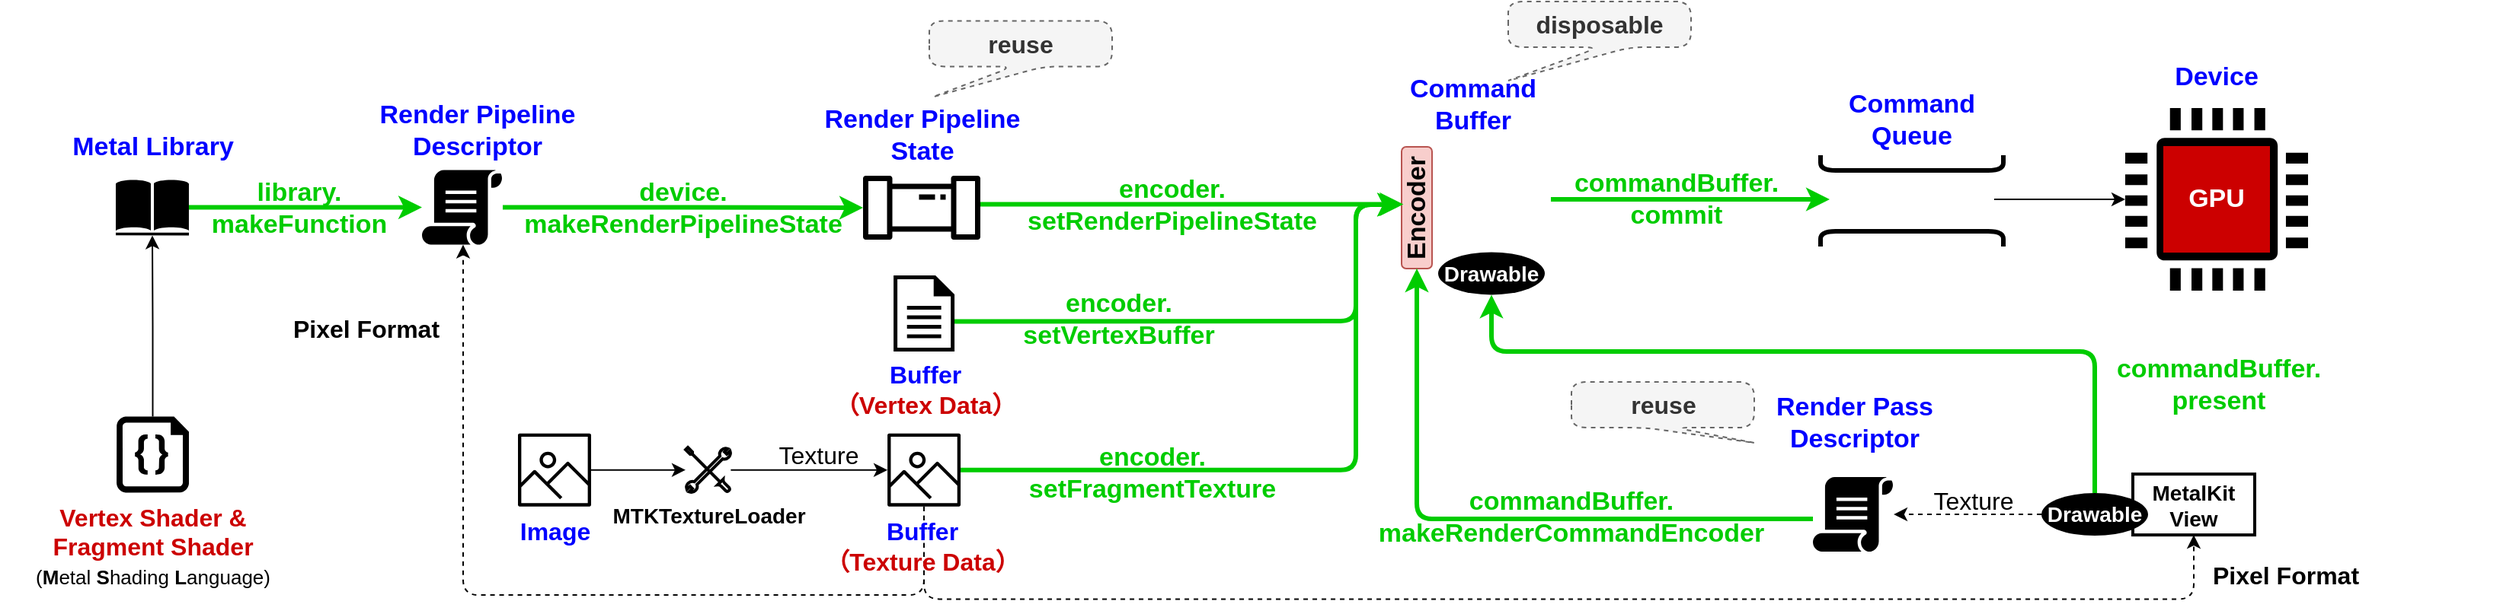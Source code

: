 <mxfile version="21.6.8" type="google">
  <diagram name="ページ1" id="CAR7LNhN3lg9KbOMNgop">
    <mxGraphModel grid="1" page="1" gridSize="10" guides="1" tooltips="1" connect="1" arrows="1" fold="1" pageScale="1" pageWidth="1169" pageHeight="827" math="0" shadow="0">
      <root>
        <mxCell id="0" />
        <mxCell id="1" parent="0" />
        <mxCell id="C9-7CEBXYub4_I-BHrXA-1" value="Encoder" style="rounded=1;whiteSpace=wrap;html=1;rotation=-90;fontStyle=1;fontSize=17;fillColor=#f8cecc;strokeColor=#b85450;" vertex="1" parent="1">
          <mxGeometry x="890" y="95.5" width="80" height="20" as="geometry" />
        </mxCell>
        <mxCell id="C9-7CEBXYub4_I-BHrXA-2" style="edgeStyle=orthogonalEdgeStyle;shape=connector;rounded=1;orthogonalLoop=1;jettySize=auto;html=1;dashed=1;labelBackgroundColor=default;strokeColor=default;fontFamily=Helvetica;fontSize=11;fontColor=default;endArrow=classic;" edge="1" parent="1" source="C9-7CEBXYub4_I-BHrXA-40" target="C9-7CEBXYub4_I-BHrXA-51">
          <mxGeometry relative="1" as="geometry">
            <mxPoint x="1230" y="290.7" as="sourcePoint" />
            <mxPoint x="570" y="320.7" as="targetPoint" />
            <Array as="points">
              <mxPoint x="1140" y="362.7" />
              <mxPoint x="480" y="362.7" />
            </Array>
          </mxGeometry>
        </mxCell>
        <mxCell id="C9-7CEBXYub4_I-BHrXA-3" style="edgeStyle=orthogonalEdgeStyle;rounded=0;orthogonalLoop=1;jettySize=auto;html=1;strokeColor=#00CC00;strokeWidth=3;fillColor=#d5e8d4;" edge="1" parent="1" source="C9-7CEBXYub4_I-BHrXA-9" target="C9-7CEBXYub4_I-BHrXA-14">
          <mxGeometry relative="1" as="geometry" />
        </mxCell>
        <mxCell id="C9-7CEBXYub4_I-BHrXA-4" value="&lt;font style=&quot;font-size: 17px;&quot;&gt;&lt;span style=&quot;font-size: 17px;&quot;&gt;library.&lt;br&gt;makeFunction&lt;/span&gt;&lt;/font&gt;" style="edgeLabel;html=1;align=center;verticalAlign=middle;resizable=0;points=[];labelBackgroundColor=none;fontSize=17;fontStyle=1;fontColor=#00CC00;" vertex="1" connectable="0" parent="C9-7CEBXYub4_I-BHrXA-3">
          <mxGeometry x="-0.252" relative="1" as="geometry">
            <mxPoint x="15" as="offset" />
          </mxGeometry>
        </mxCell>
        <mxCell id="C9-7CEBXYub4_I-BHrXA-5" style="edgeStyle=orthogonalEdgeStyle;rounded=0;orthogonalLoop=1;jettySize=auto;html=1;strokeColor=#00CC00;strokeWidth=3;fillColor=#d5e8d4;fontStyle=1;fontSize=17;" edge="1" parent="1" source="C9-7CEBXYub4_I-BHrXA-14" target="C9-7CEBXYub4_I-BHrXA-16">
          <mxGeometry relative="1" as="geometry" />
        </mxCell>
        <mxCell id="C9-7CEBXYub4_I-BHrXA-6" value="&lt;font style=&quot;font-size: 17px;&quot; color=&quot;#00cc00&quot;&gt;&lt;b&gt;device.&lt;br&gt;makeRenderPipelineState&lt;/b&gt;&lt;/font&gt;" style="edgeLabel;html=1;align=center;verticalAlign=middle;resizable=0;points=[];labelBackgroundColor=none;" vertex="1" connectable="0" parent="C9-7CEBXYub4_I-BHrXA-5">
          <mxGeometry x="-0.155" y="1" relative="1" as="geometry">
            <mxPoint x="18" y="1" as="offset" />
          </mxGeometry>
        </mxCell>
        <mxCell id="C9-7CEBXYub4_I-BHrXA-7" style="edgeStyle=orthogonalEdgeStyle;rounded=0;orthogonalLoop=1;jettySize=auto;html=1;strokeWidth=3;strokeColor=#00CC00;fillColor=#d5e8d4;entryX=0.528;entryY=0.058;entryDx=0;entryDy=0;entryPerimeter=0;" edge="1" parent="1" source="C9-7CEBXYub4_I-BHrXA-16" target="C9-7CEBXYub4_I-BHrXA-1">
          <mxGeometry relative="1" as="geometry">
            <Array as="points">
              <mxPoint x="823" y="102.7" />
            </Array>
            <mxPoint x="748" y="110.7" as="sourcePoint" />
            <mxPoint x="910" y="52.7" as="targetPoint" />
          </mxGeometry>
        </mxCell>
        <mxCell id="C9-7CEBXYub4_I-BHrXA-8" value="encoder.&lt;br style=&quot;font-size: 17px;&quot;&gt;setRenderPipelineState" style="edgeLabel;html=1;align=center;verticalAlign=middle;resizable=0;points=[];labelBackgroundColor=none;fontSize=17;fontStyle=1;fontColor=#00CC00;" vertex="1" connectable="0" parent="C9-7CEBXYub4_I-BHrXA-7">
          <mxGeometry x="-0.285" relative="1" as="geometry">
            <mxPoint x="26" as="offset" />
          </mxGeometry>
        </mxCell>
        <mxCell id="C9-7CEBXYub4_I-BHrXA-9" value="" style="shadow=0;dashed=0;html=1;strokeColor=none;fillColor=#000000;labelPosition=center;verticalLabelPosition=bottom;verticalAlign=top;align=center;outlineConnect=0;shape=mxgraph.veeam.library;container=0;" vertex="1" parent="1">
          <mxGeometry x="76" y="86.9" width="48" height="36.8" as="geometry" />
        </mxCell>
        <mxCell id="C9-7CEBXYub4_I-BHrXA-10" value="Metal Library" style="text;html=1;align=center;verticalAlign=middle;resizable=0;points=[];autosize=1;strokeColor=none;fillColor=none;fontSize=17;container=0;fontColor=#0000ff;fontStyle=1" vertex="1" parent="1">
          <mxGeometry x="35" y="51" width="130" height="30" as="geometry" />
        </mxCell>
        <mxCell id="C9-7CEBXYub4_I-BHrXA-11" style="edgeStyle=orthogonalEdgeStyle;rounded=0;orthogonalLoop=1;jettySize=auto;html=1;" edge="1" parent="1" source="C9-7CEBXYub4_I-BHrXA-12" target="C9-7CEBXYub4_I-BHrXA-9">
          <mxGeometry relative="1" as="geometry" />
        </mxCell>
        <mxCell id="C9-7CEBXYub4_I-BHrXA-12" value="" style="verticalLabelPosition=bottom;html=1;verticalAlign=top;align=center;strokeColor=none;fillColor=#000000;shape=mxgraph.azure.code_file;pointerEvents=1;container=0;" vertex="1" parent="1">
          <mxGeometry x="76.5" y="242.7" width="47.5" height="50" as="geometry" />
        </mxCell>
        <mxCell id="C9-7CEBXYub4_I-BHrXA-13" value="&lt;font color=&quot;#cc0000&quot;&gt;&lt;b&gt;Vertex Shader &amp;amp;&lt;br&gt;Fragment Shader&lt;/b&gt;&lt;/font&gt;&lt;br&gt;&lt;font style=&quot;font-size: 13px;&quot;&gt;(&lt;b&gt;M&lt;/b&gt;etal &lt;b&gt;S&lt;/b&gt;hading&amp;nbsp;&lt;b&gt;L&lt;/b&gt;anguage)&lt;/font&gt;" style="text;html=1;align=center;verticalAlign=middle;resizable=0;points=[];autosize=1;strokeColor=none;fillColor=none;fontSize=16;container=0;" vertex="1" parent="1">
          <mxGeometry x="10" y="292.7" width="180" height="70" as="geometry" />
        </mxCell>
        <mxCell id="C9-7CEBXYub4_I-BHrXA-14" value="" style="sketch=0;pointerEvents=1;shadow=0;dashed=0;html=1;strokeColor=none;fillColor=#000000;labelPosition=center;verticalLabelPosition=bottom;verticalAlign=top;outlineConnect=0;align=center;shape=mxgraph.office.concepts.script;container=0;" vertex="1" parent="1">
          <mxGeometry x="277" y="80.8" width="53" height="49" as="geometry" />
        </mxCell>
        <mxCell id="C9-7CEBXYub4_I-BHrXA-15" value="Render Pipeline&lt;br style=&quot;font-size: 17px;&quot;&gt;Descriptor" style="text;html=1;align=center;verticalAlign=middle;resizable=0;points=[];autosize=1;strokeColor=none;fillColor=none;fontSize=17;container=0;fontColor=#0000FF;fontStyle=1" vertex="1" parent="1">
          <mxGeometry x="238" y="29.7" width="150" height="50" as="geometry" />
        </mxCell>
        <mxCell id="C9-7CEBXYub4_I-BHrXA-16" value="" style="sketch=0;outlineConnect=0;fontColor=#232F3E;gradientColor=none;fillColor=#000000;strokeColor=none;dashed=0;verticalLabelPosition=bottom;verticalAlign=top;align=center;html=1;fontSize=12;fontStyle=0;aspect=fixed;pointerEvents=1;shape=mxgraph.aws4.iot_analytics_pipeline;container=0;" vertex="1" parent="1">
          <mxGeometry x="566" y="84.5" width="78" height="42" as="geometry" />
        </mxCell>
        <mxCell id="C9-7CEBXYub4_I-BHrXA-17" style="edgeStyle=orthogonalEdgeStyle;rounded=0;orthogonalLoop=1;jettySize=auto;html=1;entryX=0;entryY=0.5;entryDx=0;entryDy=0;strokeWidth=3;strokeColor=#00CC00;fontColor=default;fillColor=#d5e8d4;" edge="1" parent="1" source="C9-7CEBXYub4_I-BHrXA-55" target="C9-7CEBXYub4_I-BHrXA-61">
          <mxGeometry relative="1" as="geometry">
            <mxPoint x="1280" y="101" as="sourcePoint" />
            <Array as="points">
              <mxPoint x="1070" y="100" />
              <mxPoint x="1070" y="100" />
            </Array>
          </mxGeometry>
        </mxCell>
        <mxCell id="C9-7CEBXYub4_I-BHrXA-18" value="&lt;font color=&quot;#00cc00&quot;&gt;commandBuffer.&lt;br&gt;commit&lt;/font&gt;" style="edgeLabel;html=1;align=center;verticalAlign=middle;resizable=0;points=[];labelBackgroundColor=none;fontStyle=1;fontSize=17;fontColor=#808080;" vertex="1" connectable="0" parent="C9-7CEBXYub4_I-BHrXA-17">
          <mxGeometry x="-0.299" y="-2" relative="1" as="geometry">
            <mxPoint x="18" y="-2" as="offset" />
          </mxGeometry>
        </mxCell>
        <mxCell id="C9-7CEBXYub4_I-BHrXA-19" style="edgeStyle=orthogonalEdgeStyle;rounded=0;orthogonalLoop=1;jettySize=auto;html=1;" edge="1" parent="1" source="C9-7CEBXYub4_I-BHrXA-63" target="C9-7CEBXYub4_I-BHrXA-21">
          <mxGeometry relative="1" as="geometry">
            <mxPoint x="1635" y="71" as="targetPoint" />
          </mxGeometry>
        </mxCell>
        <mxCell id="C9-7CEBXYub4_I-BHrXA-20" value="" style="group" vertex="1" connectable="0" parent="1">
          <mxGeometry x="1395" y="40" width="120" height="120" as="geometry" />
        </mxCell>
        <mxCell id="C9-7CEBXYub4_I-BHrXA-21" value="" style="pointerEvents=1;shadow=0;dashed=0;html=1;strokeColor=none;fillColor=#000000;labelPosition=center;verticalLabelPosition=bottom;verticalAlign=top;align=center;outlineConnect=0;shape=mxgraph.veeam.cpu;container=0;" vertex="1" parent="C9-7CEBXYub4_I-BHrXA-20">
          <mxGeometry width="120" height="120" as="geometry" />
        </mxCell>
        <mxCell id="C9-7CEBXYub4_I-BHrXA-22" value="&lt;font&gt;GPU&lt;/font&gt;" style="rounded=0;whiteSpace=wrap;html=1;fontStyle=1;fontSize=17;strokeColor=none;fillColor=#CC0000;fontColor=#ffffff;" vertex="1" parent="C9-7CEBXYub4_I-BHrXA-20">
          <mxGeometry x="25" y="25" width="70" height="70" as="geometry" />
        </mxCell>
        <mxCell id="C9-7CEBXYub4_I-BHrXA-23" value="Device" style="rounded=0;whiteSpace=wrap;html=1;fontStyle=1;fontSize=17;fontColor=#0000FF;strokeColor=none;fillColor=none;container=0;" vertex="1" parent="1">
          <mxGeometry x="1390" width="130" height="40" as="geometry" />
        </mxCell>
        <mxCell id="C9-7CEBXYub4_I-BHrXA-24" value="" style="rounded=0;whiteSpace=wrap;html=1;fillColor=none;strokeColor=none;" vertex="1" parent="1">
          <mxGeometry width="40" height="40" as="geometry" />
        </mxCell>
        <mxCell id="C9-7CEBXYub4_I-BHrXA-25" value="" style="rounded=0;whiteSpace=wrap;html=1;fillColor=none;strokeColor=none;" vertex="1" parent="1">
          <mxGeometry x="1600" y="2.22e-16" width="40" height="40" as="geometry" />
        </mxCell>
        <mxCell id="C9-7CEBXYub4_I-BHrXA-26" value="Drawable" style="ellipse;whiteSpace=wrap;html=1;fontSize=14;fillColor=#000000;strokeColor=none;fontStyle=1;align=center;fontColor=#ffffff;labelBackgroundColor=none;" vertex="1" parent="1">
          <mxGeometry x="944" y="134.7" width="70" height="28" as="geometry" />
        </mxCell>
        <mxCell id="C9-7CEBXYub4_I-BHrXA-27" value="reuse" style="shape=callout;whiteSpace=wrap;html=1;perimeter=calloutPerimeter;fontStyle=1;dashed=1;rounded=1;size=20;position=0.46;position2=0.02;fillColor=#f5f5f5;fontColor=#333333;strokeColor=#666666;fontSize=16;" vertex="1" parent="1">
          <mxGeometry x="610" y="-17.3" width="120" height="50" as="geometry" />
        </mxCell>
        <mxCell id="C9-7CEBXYub4_I-BHrXA-28" value="reuse" style="shape=callout;whiteSpace=wrap;html=1;perimeter=calloutPerimeter;fontStyle=1;dashed=1;rounded=1;size=10;position=0.4;position2=1;fillColor=#f5f5f5;fontColor=#333333;strokeColor=#666666;fontSize=16;" vertex="1" parent="1">
          <mxGeometry x="1031.5" y="220" width="120" height="40" as="geometry" />
        </mxCell>
        <mxCell id="C9-7CEBXYub4_I-BHrXA-29" value="disposable" style="shape=callout;whiteSpace=wrap;html=1;perimeter=calloutPerimeter;fontStyle=1;dashed=1;rounded=1;size=22;position=0.5;position2=0;fillColor=#f5f5f5;fontColor=#333333;strokeColor=#666666;fontSize=16;" vertex="1" parent="1">
          <mxGeometry x="990" y="-30" width="120" height="52" as="geometry" />
        </mxCell>
        <mxCell id="C9-7CEBXYub4_I-BHrXA-30" style="edgeStyle=orthogonalEdgeStyle;rounded=1;orthogonalLoop=1;jettySize=auto;html=1;strokeColor=#00CC00;strokeWidth=3;fillColor=#d5e8d4;entryX=0;entryY=0.5;entryDx=0;entryDy=0;" edge="1" parent="1" source="C9-7CEBXYub4_I-BHrXA-32" target="C9-7CEBXYub4_I-BHrXA-1">
          <mxGeometry relative="1" as="geometry">
            <Array as="points">
              <mxPoint x="930" y="310" />
            </Array>
            <mxPoint x="570" y="162.7" as="sourcePoint" />
            <mxPoint x="910" y="210" as="targetPoint" />
          </mxGeometry>
        </mxCell>
        <mxCell id="C9-7CEBXYub4_I-BHrXA-31" value="commandBuffer.&lt;br&gt;makeRenderCommandEncoder" style="edgeLabel;html=1;align=center;verticalAlign=middle;resizable=0;points=[];fontStyle=1;fontSize=17;fontColor=#00CC00;labelBackgroundColor=none;" vertex="1" connectable="0" parent="C9-7CEBXYub4_I-BHrXA-30">
          <mxGeometry x="-0.09" y="4" relative="1" as="geometry">
            <mxPoint x="34" y="-5" as="offset" />
          </mxGeometry>
        </mxCell>
        <mxCell id="C9-7CEBXYub4_I-BHrXA-32" value="" style="sketch=0;pointerEvents=1;shadow=0;dashed=0;html=1;strokeColor=none;fillColor=#000000;labelPosition=center;verticalLabelPosition=bottom;verticalAlign=top;outlineConnect=0;align=center;shape=mxgraph.office.concepts.script;container=0;" vertex="1" parent="1">
          <mxGeometry x="1190" y="282.55" width="53" height="49" as="geometry" />
        </mxCell>
        <mxCell id="C9-7CEBXYub4_I-BHrXA-33" value="Render Pass&lt;br style=&quot;font-size: 17px;&quot;&gt;Descriptor" style="text;html=1;align=center;verticalAlign=middle;resizable=0;points=[];autosize=1;strokeColor=none;fillColor=none;fontSize=17;container=0;fontColor=#0000FF;fontStyle=1" vertex="1" parent="1">
          <mxGeometry x="1151.5" y="222.4" width="130" height="50" as="geometry" />
        </mxCell>
        <mxCell id="C9-7CEBXYub4_I-BHrXA-34" style="edgeStyle=orthogonalEdgeStyle;rounded=1;orthogonalLoop=1;jettySize=auto;html=1;strokeColor=#00CC00;strokeWidth=3;fillColor=#d5e8d4;entryX=0.525;entryY=-0.012;entryDx=0;entryDy=0;entryPerimeter=0;exitX=0.961;exitY=0.606;exitDx=0;exitDy=0;exitPerimeter=0;" edge="1" parent="1" source="KWmuoeOS1NJF-o34lASM-6" target="C9-7CEBXYub4_I-BHrXA-1">
          <mxGeometry relative="1" as="geometry">
            <mxPoint x="890" y="62.7" as="targetPoint" />
            <Array as="points">
              <mxPoint x="630" y="180" />
              <mxPoint x="890" y="180" />
              <mxPoint x="890" y="104" />
            </Array>
            <mxPoint x="660" y="160" as="sourcePoint" />
          </mxGeometry>
        </mxCell>
        <mxCell id="C9-7CEBXYub4_I-BHrXA-35" value="encoder.&lt;br&gt;setVertexBuffer" style="edgeLabel;html=1;align=center;verticalAlign=middle;resizable=0;points=[];fontSize=17;fontStyle=1;fontColor=#00CC00;labelBackgroundColor=none;rotation=0;" vertex="1" connectable="0" parent="C9-7CEBXYub4_I-BHrXA-34">
          <mxGeometry x="-0.73" y="-3" relative="1" as="geometry">
            <mxPoint x="59" y="-4" as="offset" />
          </mxGeometry>
        </mxCell>
        <mxCell id="C9-7CEBXYub4_I-BHrXA-37" value="&lt;b style=&quot;border-color: var(--border-color);&quot;&gt;&lt;font style=&quot;border-color: var(--border-color);&quot; color=&quot;#0000ff&quot;&gt;Buffer&lt;/font&gt;&lt;br style=&quot;border-color: var(--border-color);&quot;&gt;&lt;font style=&quot;border-color: var(--border-color);&quot; color=&quot;#cc0000&quot;&gt;（Vertex Data）&lt;/font&gt;&lt;/b&gt;" style="text;html=1;align=center;verticalAlign=middle;resizable=0;points=[];autosize=1;strokeColor=none;fillColor=none;fontSize=16;container=0;" vertex="1" parent="1">
          <mxGeometry x="536.54" y="200" width="140" height="50" as="geometry" />
        </mxCell>
        <mxCell id="C9-7CEBXYub4_I-BHrXA-38" style="edgeStyle=orthogonalEdgeStyle;rounded=1;orthogonalLoop=1;jettySize=auto;html=1;strokeColor=#00CC00;strokeWidth=3;fillColor=#d5e8d4;entryX=0.525;entryY=-0.023;entryDx=0;entryDy=0;entryPerimeter=0;" edge="1" parent="1" source="C9-7CEBXYub4_I-BHrXA-40" target="C9-7CEBXYub4_I-BHrXA-1">
          <mxGeometry relative="1" as="geometry">
            <mxPoint x="920" y="172.7" as="targetPoint" />
            <Array as="points">
              <mxPoint x="890" y="278" />
              <mxPoint x="890" y="104" />
            </Array>
          </mxGeometry>
        </mxCell>
        <mxCell id="C9-7CEBXYub4_I-BHrXA-39" value="encoder.&lt;br style=&quot;font-size: 17px;&quot;&gt;setFragmentTexture" style="edgeLabel;html=1;align=center;verticalAlign=middle;resizable=0;points=[];fontStyle=1;fontSize=17;labelBackgroundColor=none;fontColor=#00CC00;rotation=0;" vertex="1" connectable="0" parent="C9-7CEBXYub4_I-BHrXA-38">
          <mxGeometry x="-0.443" y="-1" relative="1" as="geometry">
            <mxPoint x="-4" y="1" as="offset" />
          </mxGeometry>
        </mxCell>
        <mxCell id="C9-7CEBXYub4_I-BHrXA-40" value="" style="sketch=0;outlineConnect=0;fontColor=#232F3E;gradientColor=none;fillColor=#000000;strokeColor=none;dashed=0;verticalLabelPosition=bottom;verticalAlign=top;align=center;html=1;fontSize=12;fontStyle=0;aspect=fixed;pointerEvents=1;shape=mxgraph.aws4.container_registry_image;" vertex="1" parent="1">
          <mxGeometry x="582.54" y="253.85" width="48" height="48" as="geometry" />
        </mxCell>
        <mxCell id="C9-7CEBXYub4_I-BHrXA-41" style="edgeStyle=orthogonalEdgeStyle;rounded=0;orthogonalLoop=1;jettySize=auto;html=1;" edge="1" parent="1" source="C9-7CEBXYub4_I-BHrXA-42" target="C9-7CEBXYub4_I-BHrXA-46">
          <mxGeometry relative="1" as="geometry" />
        </mxCell>
        <mxCell id="C9-7CEBXYub4_I-BHrXA-42" value="" style="sketch=0;outlineConnect=0;fontColor=#232F3E;gradientColor=none;fillColor=#000000;strokeColor=none;dashed=0;verticalLabelPosition=bottom;verticalAlign=top;align=center;html=1;fontSize=12;fontStyle=0;aspect=fixed;pointerEvents=1;shape=mxgraph.aws4.container_registry_image;" vertex="1" parent="1">
          <mxGeometry x="340" y="253.85" width="48" height="48" as="geometry" />
        </mxCell>
        <mxCell id="C9-7CEBXYub4_I-BHrXA-43" value="&lt;font color=&quot;#0000ff&quot;&gt;&lt;b&gt;Image&lt;/b&gt;&lt;/font&gt;" style="text;html=1;align=center;verticalAlign=middle;resizable=0;points=[];autosize=1;strokeColor=none;fillColor=none;fontSize=16;container=0;" vertex="1" parent="1">
          <mxGeometry x="329" y="302.7" width="70" height="30" as="geometry" />
        </mxCell>
        <mxCell id="C9-7CEBXYub4_I-BHrXA-44" style="edgeStyle=orthogonalEdgeStyle;rounded=0;orthogonalLoop=1;jettySize=auto;html=1;" edge="1" parent="1" source="C9-7CEBXYub4_I-BHrXA-46" target="C9-7CEBXYub4_I-BHrXA-40">
          <mxGeometry relative="1" as="geometry" />
        </mxCell>
        <mxCell id="C9-7CEBXYub4_I-BHrXA-45" value="Texture" style="edgeLabel;html=1;align=center;verticalAlign=middle;resizable=0;points=[];labelBackgroundColor=none;fontSize=16;" vertex="1" connectable="0" parent="C9-7CEBXYub4_I-BHrXA-44">
          <mxGeometry x="-0.197" y="-1" relative="1" as="geometry">
            <mxPoint x="16" y="-11" as="offset" />
          </mxGeometry>
        </mxCell>
        <mxCell id="C9-7CEBXYub4_I-BHrXA-46" value="MTKTextureLoader" style="html=1;verticalLabelPosition=bottom;align=center;labelBackgroundColor=none;verticalAlign=top;strokeWidth=2;strokeColor=default;shadow=0;dashed=0;shape=mxgraph.ios7.icons.tools;pointerEvents=1;fontStyle=1;fontSize=14;fillColor=default;" vertex="1" parent="1">
          <mxGeometry x="450" y="263.0" width="29.7" height="29.7" as="geometry" />
        </mxCell>
        <mxCell id="C9-7CEBXYub4_I-BHrXA-47" style="edgeStyle=orthogonalEdgeStyle;rounded=1;orthogonalLoop=1;jettySize=auto;html=1;strokeColor=#00CC00;strokeWidth=3;fillColor=#d5e8d4;jumpStyle=gap;exitX=0.5;exitY=0;exitDx=0;exitDy=0;" edge="1" parent="1" source="C9-7CEBXYub4_I-BHrXA-65" target="C9-7CEBXYub4_I-BHrXA-26">
          <mxGeometry relative="1" as="geometry">
            <Array as="points">
              <mxPoint x="1375" y="200" />
              <mxPoint x="979" y="200" />
            </Array>
          </mxGeometry>
        </mxCell>
        <mxCell id="C9-7CEBXYub4_I-BHrXA-48" value="commandBuffer.&lt;br&gt;present" style="edgeLabel;html=1;align=center;verticalAlign=middle;resizable=0;points=[];fontStyle=1;fontSize=17;fontColor=#00CC00;labelBackgroundColor=none;" vertex="1" connectable="0" parent="C9-7CEBXYub4_I-BHrXA-47">
          <mxGeometry x="-0.405" y="-1" relative="1" as="geometry">
            <mxPoint x="144" y="23" as="offset" />
          </mxGeometry>
        </mxCell>
        <mxCell id="C9-7CEBXYub4_I-BHrXA-49" style="edgeStyle=orthogonalEdgeStyle;rounded=0;orthogonalLoop=1;jettySize=auto;html=1;dashed=1;" edge="1" parent="1" source="C9-7CEBXYub4_I-BHrXA-65" target="C9-7CEBXYub4_I-BHrXA-32">
          <mxGeometry relative="1" as="geometry" />
        </mxCell>
        <mxCell id="C9-7CEBXYub4_I-BHrXA-50" value="Texture" style="edgeLabel;html=1;align=center;verticalAlign=middle;resizable=0;points=[];labelBackgroundColor=none;fontSize=16;" vertex="1" connectable="0" parent="C9-7CEBXYub4_I-BHrXA-49">
          <mxGeometry x="-0.38" y="-1" relative="1" as="geometry">
            <mxPoint x="-15" y="-8" as="offset" />
          </mxGeometry>
        </mxCell>
        <mxCell id="C9-7CEBXYub4_I-BHrXA-51" value="MetalKit&lt;br style=&quot;font-size: 14px;&quot;&gt;View" style="rounded=0;whiteSpace=wrap;html=1;fontFamily=Helvetica;fontSize=14;fontColor=default;fontStyle=1;strokeWidth=2;fillColor=none;" vertex="1" parent="1">
          <mxGeometry x="1400" y="280.55" width="80" height="40" as="geometry" />
        </mxCell>
        <mxCell id="C9-7CEBXYub4_I-BHrXA-52" value="Pixel Format" style="text;html=1;align=center;verticalAlign=middle;resizable=0;points=[];autosize=1;strokeColor=none;fillColor=none;fontSize=16;container=0;fontStyle=1;rotation=0;" vertex="1" parent="1">
          <mxGeometry x="180" y="170" width="120" height="30" as="geometry" />
        </mxCell>
        <mxCell id="C9-7CEBXYub4_I-BHrXA-53" style="edgeStyle=orthogonalEdgeStyle;rounded=1;orthogonalLoop=1;jettySize=auto;html=1;dashed=1;" edge="1" parent="1" source="C9-7CEBXYub4_I-BHrXA-40" target="C9-7CEBXYub4_I-BHrXA-14">
          <mxGeometry relative="1" as="geometry">
            <Array as="points">
              <mxPoint x="607" y="360" />
              <mxPoint x="304" y="360" />
            </Array>
            <mxPoint x="1180" y="382.7" as="sourcePoint" />
            <mxPoint x="506" y="129.7" as="targetPoint" />
          </mxGeometry>
        </mxCell>
        <mxCell id="C9-7CEBXYub4_I-BHrXA-54" value="Render Pipeline&lt;br&gt;State" style="text;html=1;align=center;verticalAlign=middle;resizable=0;points=[];autosize=1;strokeColor=none;fillColor=none;fontSize=17;container=0;fontColor=#0000FF;fontStyle=1" vertex="1" parent="1">
          <mxGeometry x="530" y="32.7" width="150" height="50" as="geometry" />
        </mxCell>
        <mxCell id="C9-7CEBXYub4_I-BHrXA-55" value="" style="shape=image;html=1;verticalAlign=top;verticalLabelPosition=bottom;labelBackgroundColor=#ffffff;imageAspect=0;aspect=fixed;image=https://cdn2.iconfinder.com/data/icons/essential-web-5/50/script-programming-coding-add-on-128.png;imageBackground=none;imageBorder=none;" vertex="1" parent="1">
          <mxGeometry x="940" y="62" width="78" height="78" as="geometry" />
        </mxCell>
        <mxCell id="C9-7CEBXYub4_I-BHrXA-56" value="Command&lt;br&gt;Buffer" style="rounded=0;whiteSpace=wrap;html=1;fontStyle=1;fontSize=17;fontColor=#0000FF;strokeColor=none;fillColor=none;" vertex="1" parent="1">
          <mxGeometry x="917" y="18" width="100" height="40" as="geometry" />
        </mxCell>
        <mxCell id="C9-7CEBXYub4_I-BHrXA-57" value="Command Queue" style="rounded=0;whiteSpace=wrap;html=1;fontStyle=1;fontSize=17;fontColor=#0000FF;strokeColor=none;fillColor=none;container=0;" vertex="1" parent="1">
          <mxGeometry x="1190" y="28.3" width="130" height="40" as="geometry" />
        </mxCell>
        <mxCell id="C9-7CEBXYub4_I-BHrXA-58" value="" style="group" vertex="1" connectable="0" parent="1">
          <mxGeometry x="1195" y="81" width="120" height="40" as="geometry" />
        </mxCell>
        <mxCell id="C9-7CEBXYub4_I-BHrXA-59" value="" style="endArrow=none;html=1;strokeWidth=3;rounded=1;strokeColor=#000000;" edge="1" parent="C9-7CEBXYub4_I-BHrXA-58">
          <mxGeometry width="50" height="50" relative="1" as="geometry">
            <mxPoint y="-10" as="sourcePoint" />
            <mxPoint x="120" y="-10" as="targetPoint" />
            <Array as="points">
              <mxPoint />
              <mxPoint x="120" />
            </Array>
          </mxGeometry>
        </mxCell>
        <mxCell id="C9-7CEBXYub4_I-BHrXA-60" value="" style="endArrow=none;html=1;rounded=1;strokeWidth=3;strokeColor=#000000;" edge="1" parent="C9-7CEBXYub4_I-BHrXA-58">
          <mxGeometry width="50" height="50" relative="1" as="geometry">
            <mxPoint y="50" as="sourcePoint" />
            <mxPoint x="120" y="50" as="targetPoint" />
            <Array as="points">
              <mxPoint y="40" />
              <mxPoint x="120" y="40" />
            </Array>
          </mxGeometry>
        </mxCell>
        <mxCell id="C9-7CEBXYub4_I-BHrXA-61" value="" style="shape=image;html=1;verticalAlign=top;verticalLabelPosition=bottom;labelBackgroundColor=#ffffff;imageAspect=0;aspect=fixed;image=https://cdn2.iconfinder.com/data/icons/essential-web-5/50/script-programming-coding-add-on-128.png;container=0;imageBackground=none;" vertex="1" parent="C9-7CEBXYub4_I-BHrXA-58">
          <mxGeometry x="6" y="5" width="28" height="28" as="geometry" />
        </mxCell>
        <mxCell id="C9-7CEBXYub4_I-BHrXA-62" value="" style="shape=image;html=1;verticalAlign=top;verticalLabelPosition=bottom;labelBackgroundColor=#ffffff;imageAspect=0;aspect=fixed;image=https://cdn2.iconfinder.com/data/icons/essential-web-5/50/script-programming-coding-add-on-128.png;container=0;" vertex="1" parent="C9-7CEBXYub4_I-BHrXA-58">
          <mxGeometry x="46" y="5" width="28" height="28" as="geometry" />
        </mxCell>
        <mxCell id="C9-7CEBXYub4_I-BHrXA-63" value="" style="shape=image;html=1;verticalAlign=top;verticalLabelPosition=bottom;labelBackgroundColor=#ffffff;imageAspect=0;aspect=fixed;image=https://cdn2.iconfinder.com/data/icons/essential-web-5/50/script-programming-coding-add-on-128.png;container=0;" vertex="1" parent="C9-7CEBXYub4_I-BHrXA-58">
          <mxGeometry x="86" y="5" width="28" height="28" as="geometry" />
        </mxCell>
        <mxCell id="C9-7CEBXYub4_I-BHrXA-64" value="Pixel Format" style="text;html=1;align=center;verticalAlign=middle;resizable=0;points=[];autosize=1;strokeColor=none;fillColor=none;fontSize=16;container=0;fontStyle=1;rotation=0;" vertex="1" parent="1">
          <mxGeometry x="1440" y="331.55" width="120" height="30" as="geometry" />
        </mxCell>
        <mxCell id="C9-7CEBXYub4_I-BHrXA-65" value="Drawable" style="ellipse;whiteSpace=wrap;html=1;fontSize=14;fillColor=#000000;strokeColor=none;fontStyle=1;align=center;fontColor=#ffffff;labelBackgroundColor=none;" vertex="1" parent="1">
          <mxGeometry x="1340" y="293.05" width="70" height="28" as="geometry" />
        </mxCell>
        <mxCell id="C9-7CEBXYub4_I-BHrXA-66" value="&lt;b style=&quot;border-color: var(--border-color);&quot;&gt;&lt;font style=&quot;border-color: var(--border-color);&quot; color=&quot;#0000ff&quot;&gt;Buffer&lt;/font&gt;&lt;br style=&quot;border-color: var(--border-color);&quot;&gt;&lt;font style=&quot;border-color: var(--border-color);&quot; color=&quot;#cc0000&quot;&gt;（Texture Data）&lt;/font&gt;&lt;/b&gt;" style="text;html=1;align=center;verticalAlign=middle;resizable=0;points=[];autosize=1;strokeColor=none;fillColor=none;fontSize=16;container=0;" vertex="1" parent="1">
          <mxGeometry x="530" y="302.7" width="150" height="50" as="geometry" />
        </mxCell>
        <mxCell id="KWmuoeOS1NJF-o34lASM-6" value="" style="sketch=0;aspect=fixed;pointerEvents=1;shadow=0;dashed=0;html=1;strokeColor=none;labelPosition=center;verticalLabelPosition=bottom;verticalAlign=top;align=center;fillColor=#000000;shape=mxgraph.mscae.enterprise.document" vertex="1" parent="1">
          <mxGeometry x="586.54" y="150" width="40" height="50" as="geometry" />
        </mxCell>
      </root>
    </mxGraphModel>
  </diagram>
</mxfile>
